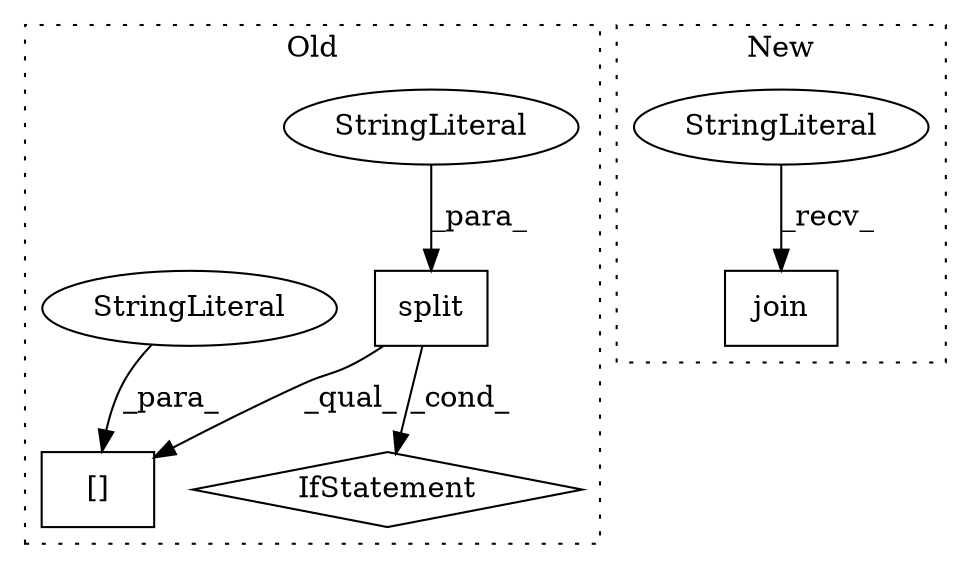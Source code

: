 digraph G {
subgraph cluster0 {
1 [label="split" a="32" s="2052,2061" l="6,1" shape="box"];
3 [label="[]" a="2" s="2014,2081" l="49,1" shape="box"];
4 [label="StringLiteral" a="45" s="2058" l="3" shape="ellipse"];
6 [label="StringLiteral" a="45" s="2063" l="18" shape="ellipse"];
7 [label="IfStatement" a="25" s="2093,2122" l="4,2" shape="diamond"];
label = "Old";
style="dotted";
}
subgraph cluster1 {
2 [label="join" a="32" s="2235,2384" l="20,-5" shape="box"];
5 [label="StringLiteral" a="45" s="2231" l="3" shape="ellipse"];
label = "New";
style="dotted";
}
1 -> 3 [label="_qual_"];
1 -> 7 [label="_cond_"];
4 -> 1 [label="_para_"];
5 -> 2 [label="_recv_"];
6 -> 3 [label="_para_"];
}